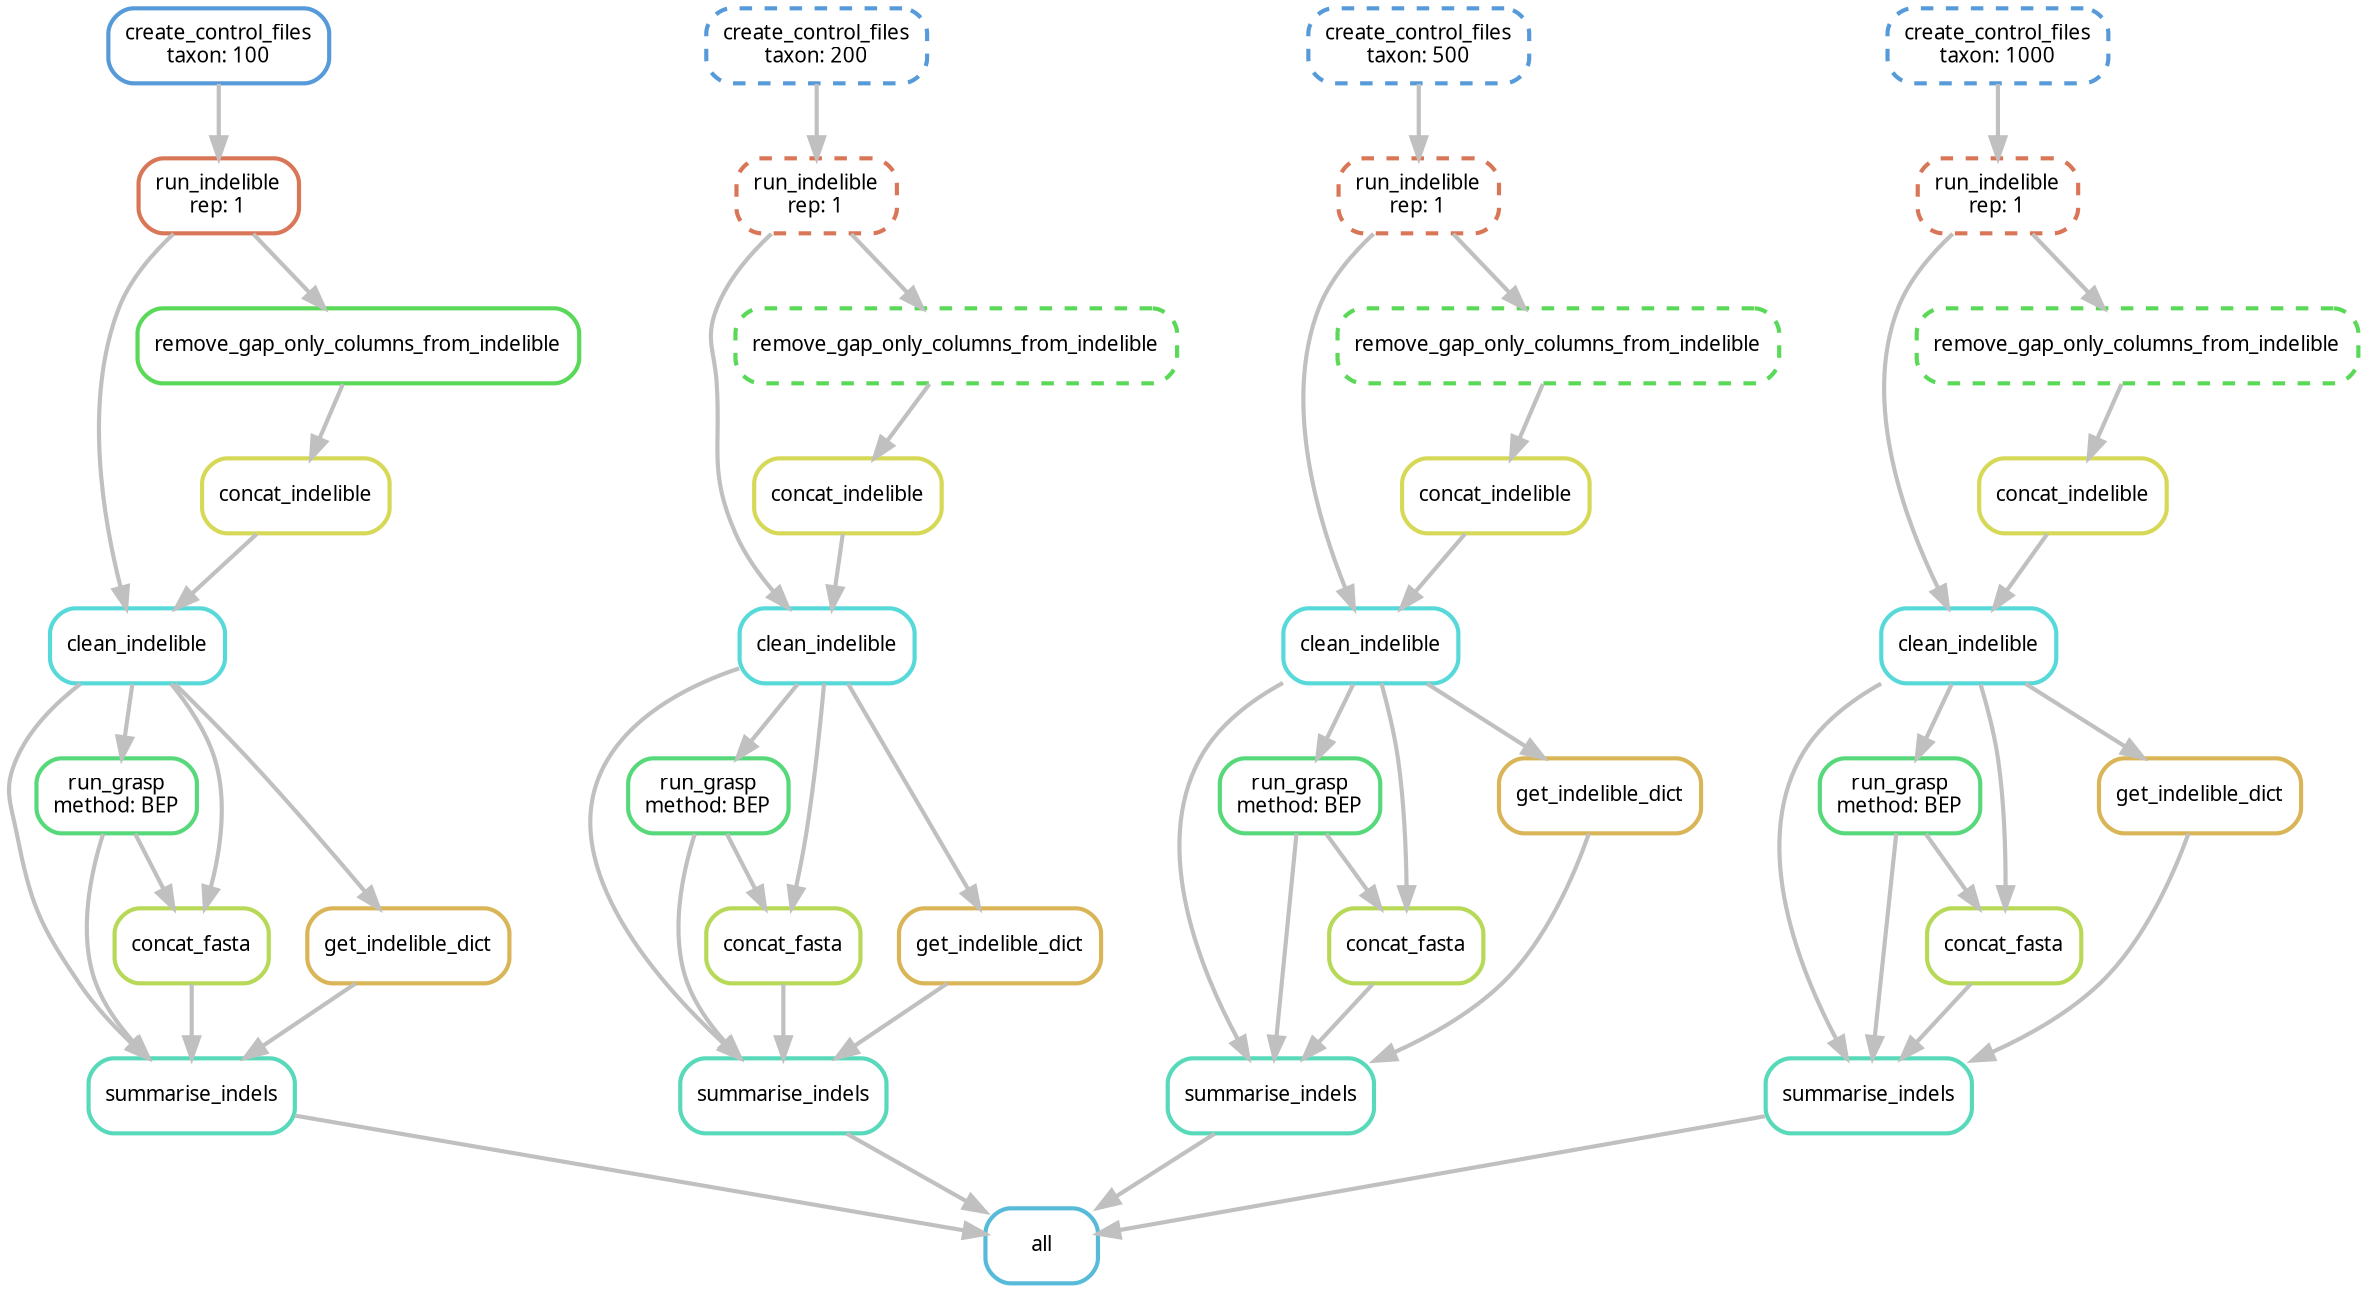 digraph snakemake_dag {
	graph [bb="0,0,1131.5,612",
		bgcolor=white,
		margin=0
	];
	node [fontname=sans,
		fontsize=10,
		label="\N",
		penwidth=2,
		shape=box,
		style=rounded
	];
	edge [color=grey,
		penwidth=2
	];
	0	[color="0.54 0.6 0.85",
		height=0.5,
		label=all,
		pos="489.01,18",
		width=0.75];
	1	[color="0.46 0.6 0.85",
		height=0.5,
		label=summarise_indels,
		pos="88.011,90",
		width=1.3472];
	1 -> 0	[pos="e,461.86,23.74 136.78,80.487 217.95,66.318 379.01,38.202 451.78,25.499"];
	2	[color="0.38 0.6 0.85",
		height=0.5,
		label="run_grasp\nmethod: BEP",
		pos="51.011,234",
		width=1.0417];
	2 -> 1	[pos="e,67.189,108.38 44.805,215.69 39.226,197.31 33.155,167.71 42.011,144 45.888,133.62 52.814,123.93 60.135,115.74"];
	8	[color="0.21 0.6 0.85",
		height=0.5,
		label=concat_fasta,
		pos="88.011,162",
		width=1.0139];
	2 -> 8	[pos="e,78.971,180.1 60.158,215.7 64.414,207.64 69.567,197.89 74.278,188.98"];
	3	[color="0.50 0.6 0.85",
		height=0.5,
		label=clean_indelible,
		pos="62.011,306",
		width=1.1528];
	3 -> 1	[pos="e,66.761,108.22 34.672,287.77 22.901,278.72 10.394,266.48 4.0115,252 -2.4426,237.36 0.87364,231.69 4.0115,216 10.81,182.01 14.587,\
172.71 34.011,144 41.014,133.65 50.269,123.67 59.135,115.22"];
	3 -> 2	[pos="e,53.699,252.1 59.292,287.7 58.08,279.98 56.623,270.71 55.272,262.11"];
	3 -> 8	[pos="e,93.595,180.1 77.194,287.7 84.743,277.94 93.078,265.1 97.011,252 103.1,231.73 100.16,207.83 96.072,189.9"];
	9	[color="0.12 0.6 0.85",
		height=0.5,
		label=get_indelible_dict,
		pos="190.01,162",
		width=1.3056];
	3 -> 9	[pos="e,175.51,180.3 79.248,287.56 89.244,277.32 101.99,264.07 113.01,252 132.36,230.8 153.66,206.06 168.94,188.06"];
	4	[color="0.04 0.6 0.85",
		height=0.5,
		label="run_indelible\nrep: 1",
		pos="120.01,522",
		width=1.0139];
	4 -> 3	[pos="e,59.672,324.28 99.141,503.54 89.399,494.11 78.716,481.61 73.011,468 54.624,424.12 55.79,367.62 58.659,334.54"];
	7	[color="0.33 0.6 0.85",
		height=0.5,
		label=remove_gap_only_columns_from_indelible,
		pos="186.01,450",
		width=2.875];
	4 -> 7	[pos="e,169.88,468.1 136.33,503.7 144.32,495.22 154.08,484.86 162.83,475.58"];
	5	[color="0.58 0.6 0.85",
		height=0.5,
		label="create_control_files\ntaxon: 100",
		pos="120.01,594",
		width=1.4306];
	5 -> 4	[pos="e,120.01,540.1 120.01,575.7 120.01,567.98 120.01,558.71 120.01,550.11"];
	6	[color="0.17 0.6 0.85",
		height=0.5,
		label=concat_indelible,
		pos="156.01,378",
		width=1.2222];
	6 -> 3	[pos="e,84.98,324.1 132.78,359.7 120.82,350.8 106.09,339.82 93.164,330.2"];
	7 -> 6	[pos="e,163.34,396.1 178.6,431.7 175.22,423.81 171.14,414.3 167.39,405.55"];
	8 -> 1	[pos="e,88.011,108.1 88.011,143.7 88.011,135.98 88.011,126.71 88.011,118.11"];
	9 -> 1	[pos="e,113.06,108.19 165.06,143.88 151.97,134.89 135.75,123.76 121.58,114.03"];
	10	[color="0.46 0.6 0.85",
		height=0.5,
		label=summarise_indels,
		pos="368.01,90",
		width=1.3472];
	10 -> 0	[pos="e,461.79,34.75 397.61,71.876 414.29,62.225 435.26,50.096 452.9,39.889"];
	11	[color="0.38 0.6 0.85",
		height=0.5,
		label="run_grasp\nmethod: BEP",
		pos="331.01,234",
		width=1.0417];
	11 -> 10	[pos="e,347.19,108.38 324.8,215.69 319.23,197.31 313.16,167.71 322.01,144 325.89,133.62 332.81,123.93 340.14,115.74"];
	17	[color="0.21 0.6 0.85",
		height=0.5,
		label=concat_fasta,
		pos="368.01,162",
		width=1.0139];
	11 -> 17	[pos="e,358.97,180.1 340.16,215.7 344.41,207.64 349.57,197.89 354.28,188.98"];
	12	[color="0.50 0.6 0.85",
		height=0.5,
		label=clean_indelible,
		pos="371.01,306",
		width=1.1528];
	12 -> 10	[pos="e,347.24,108.11 329.06,290.17 311.9,281.79 293.8,269.42 284.01,252 257.14,204.16 305.63,146.95 339.44,115.23"];
	12 -> 11	[pos="e,340.79,252.1 361.12,287.7 356.52,279.64 350.95,269.89 345.86,260.98"];
	12 -> 17	[pos="e,371.67,180.09 373.7,287.93 376.16,270 379.12,241 377.01,216 376.29,207.5 374.94,198.31 373.5,190.01"];
	18	[color="0.12 0.6 0.85",
		height=0.5,
		label=get_indelible_dict,
		pos="470.01,162",
		width=1.3056];
	12 -> 18	[pos="e,458.03,180.19 382.95,287.87 400.2,263.14 432.19,217.24 452.22,188.51"];
	13	[color="0.04 0.6 0.85",
		height=0.5,
		label="run_indelible\nrep: 1",
		pos="413.01,522",
		style="rounded,dashed",
		width=1.0139];
	13 -> 12	[pos="e,366.31,324.16 391.74,503.7 381.9,494.31 371.25,481.8 366.01,468 349.09,423.41 356.93,366.78 364.05,333.94"];
	16	[color="0.33 0.6 0.85",
		height=0.5,
		label=remove_gap_only_columns_from_indelible,
		pos="479.01,450",
		style="rounded,dashed",
		width=2.875];
	13 -> 16	[pos="e,462.88,468.1 429.33,503.7 437.32,495.22 447.08,484.86 455.83,475.58"];
	14	[color="0.58 0.6 0.85",
		height=0.5,
		label="create_control_files\ntaxon: 200",
		pos="413.01,594",
		style="rounded,dashed",
		width=1.4306];
	14 -> 13	[pos="e,413.01,540.1 413.01,575.7 413.01,567.98 413.01,558.71 413.01,550.11"];
	15	[color="0.17 0.6 0.85",
		height=0.5,
		label=concat_indelible,
		pos="449.01,378",
		width=1.2222];
	15 -> 12	[pos="e,390.07,324.1 429.73,359.7 420.1,351.05 408.28,340.45 397.78,331.03"];
	16 -> 15	[pos="e,456.34,396.1 471.6,431.7 468.22,423.81 464.14,414.3 460.39,405.55"];
	17 -> 10	[pos="e,368.01,108.1 368.01,143.7 368.01,135.98 368.01,126.71 368.01,118.11"];
	18 -> 10	[pos="e,393.06,108.19 445.06,143.88 431.97,134.89 415.75,123.76 401.58,114.03"];
	19	[color="0.46 0.6 0.85",
		height=0.5,
		label=summarise_indels,
		pos="597.01,90",
		width=1.3472];
	19 -> 0	[pos="e,515.53,36.19 570.59,71.876 556.6,62.808 539.24,51.552 524.13,41.759"];
	20	[color="0.38 0.6 0.85",
		height=0.5,
		label="run_grasp\nmethod: BEP",
		pos="611.01,234",
		width=1.0417];
	20 -> 19	[pos="e,598.71,108.19 609.32,215.87 606.94,191.67 602.55,147.21 599.71,118.39"];
	26	[color="0.21 0.6 0.85",
		height=0.5,
		label=concat_fasta,
		pos="662.01,162",
		width=1.0139];
	20 -> 26	[pos="e,649.55,180.1 623.62,215.7 629.61,207.47 636.89,197.48 643.49,188.42"];
	21	[color="0.50 0.6 0.85",
		height=0.5,
		label=clean_indelible,
		pos="649.01,306",
		width=1.1528];
	21 -> 19	[pos="e,586.32,108.13 607.11,289.5 590.6,281.08 573.38,268.88 564.01,252 540.07,208.86 563.53,150.53 581.28,117.23"];
	21 -> 20	[pos="e,620.3,252.1 639.62,287.7 635.25,279.64 629.95,269.89 625.12,260.98"];
	21 -> 26	[pos="e,661.53,180.1 652.01,287.87 653.72,277.51 655.77,264.03 657.01,252 659.15,231.35 660.42,207.9 661.14,190.26"];
	27	[color="0.12 0.6 0.85",
		height=0.5,
		label=get_indelible_dict,
		pos="752.01,234",
		width=1.3056];
	21 -> 27	[pos="e,726.72,252.19 674.21,287.88 687.43,278.89 703.8,267.76 718.12,258.03"];
	22	[color="0.04 0.6 0.85",
		height=0.5,
		label="run_indelible\nrep: 1",
		pos="691.01,522",
		style="rounded,dashed",
		width=1.0139];
	22 -> 21	[pos="e,644.31,324.16 669.74,503.7 659.9,494.31 649.25,481.8 644.01,468 627.09,423.41 634.93,366.78 642.05,333.94"];
	25	[color="0.33 0.6 0.85",
		height=0.5,
		label=remove_gap_only_columns_from_indelible,
		pos="757.01,450",
		style="rounded,dashed",
		width=2.875];
	22 -> 25	[pos="e,740.88,468.1 707.33,503.7 715.32,495.22 725.08,484.86 733.83,475.58"];
	23	[color="0.58 0.6 0.85",
		height=0.5,
		label="create_control_files\ntaxon: 500",
		pos="691.01,594",
		style="rounded,dashed",
		width=1.4306];
	23 -> 22	[pos="e,691.01,540.1 691.01,575.7 691.01,567.98 691.01,558.71 691.01,550.11"];
	24	[color="0.17 0.6 0.85",
		height=0.5,
		label=concat_indelible,
		pos="727.01,378",
		width=1.2222];
	24 -> 21	[pos="e,668.07,324.1 707.73,359.7 698.1,351.05 686.28,340.45 675.78,331.03"];
	25 -> 24	[pos="e,734.34,396.1 749.6,431.7 746.22,423.81 742.14,414.3 738.39,405.55"];
	26 -> 19	[pos="e,612.89,108.1 645.94,143.7 638.07,135.22 628.46,124.86 619.84,115.58"];
	27 -> 19	[pos="e,645.63,106.43 747.08,215.9 740.67,196.33 727.78,164.37 707.01,144 692.45,129.71 673.29,118.68 655.05,110.47"];
	28	[color="0.46 0.6 0.85",
		height=0.5,
		label=summarise_indels,
		pos="879.01,90",
		width=1.3472];
	28 -> 0	[pos="e,516.19,23.878 830.41,80.276 751.55,66.123 597.43,38.46 526.44,25.719"];
	29	[color="0.38 0.6 0.85",
		height=0.5,
		label="run_grasp\nmethod: BEP",
		pos="893.01,234",
		width=1.0417];
	29 -> 28	[pos="e,880.71,108.19 891.32,215.87 888.94,191.67 884.55,147.21 881.71,118.39"];
	35	[color="0.21 0.6 0.85",
		height=0.5,
		label=concat_fasta,
		pos="944.01,162",
		width=1.0139];
	29 -> 35	[pos="e,931.55,180.1 905.62,215.7 911.61,207.47 918.89,197.48 925.49,188.42"];
	30	[color="0.50 0.6 0.85",
		height=0.5,
		label=clean_indelible,
		pos="906.01,306",
		width=1.1528];
	30 -> 28	[pos="e,868.86,108.21 877.75,287.97 865.58,278.96 852.64,266.7 846.01,252 825.84,207.26 847.67,149.95 864.17,117.17"];
	30 -> 29	[pos="e,896.19,252.1 902.8,287.7 901.37,279.98 899.64,270.71 898.05,262.11"];
	30 -> 35	[pos="e,945.52,180.18 919.71,287.95 926.83,278.06 934.89,265.02 939.01,252 945.34,231.99 946.37,208.2 945.94,190.26"];
	36	[color="0.12 0.6 0.85",
		height=0.5,
		label=get_indelible_dict,
		pos="1034,234",
		width=1.3056];
	30 -> 36	[pos="e,1002.6,252.19 937.32,287.88 954.21,278.64 975.26,267.13 993.4,257.21"];
	31	[color="0.04 0.6 0.85",
		height=0.5,
		label="run_indelible\nrep: 1",
		pos="962.01,522",
		style="rounded,dashed",
		width=1.0139];
	31 -> 30	[pos="e,903.4,324.26 941.07,503.57 931.31,494.14 920.63,481.65 915.01,468 896.91,424.04 898.86,367.57 902.23,334.52"];
	34	[color="0.33 0.6 0.85",
		height=0.5,
		label=remove_gap_only_columns_from_indelible,
		pos="1028,450",
		style="rounded,dashed",
		width=2.875];
	31 -> 34	[pos="e,1011.9,468.1 978.33,503.7 986.32,495.22 996.08,484.86 1004.8,475.58"];
	32	[color="0.58 0.6 0.85",
		height=0.5,
		label="create_control_files\ntaxon: 1000",
		pos="962.01,594",
		style="rounded,dashed",
		width=1.4306];
	32 -> 31	[pos="e,962.01,540.1 962.01,575.7 962.01,567.98 962.01,558.71 962.01,550.11"];
	33	[color="0.17 0.6 0.85",
		height=0.5,
		label=concat_indelible,
		pos="998.01,378",
		width=1.2222];
	33 -> 30	[pos="e,928.49,324.1 975.27,359.7 963.57,350.8 949.15,339.82 936.5,330.2"];
	34 -> 33	[pos="e,1005.3,396.1 1020.6,431.7 1017.2,423.81 1013.1,414.3 1009.4,405.55"];
	35 -> 28	[pos="e,894.89,108.1 927.94,143.7 920.07,135.22 910.46,124.86 901.84,115.58"];
	36 -> 28	[pos="e,927.63,106.43 1029.1,215.9 1022.7,196.33 1009.8,164.37 989.01,144 974.45,129.71 955.29,118.68 937.05,110.47"];
}
